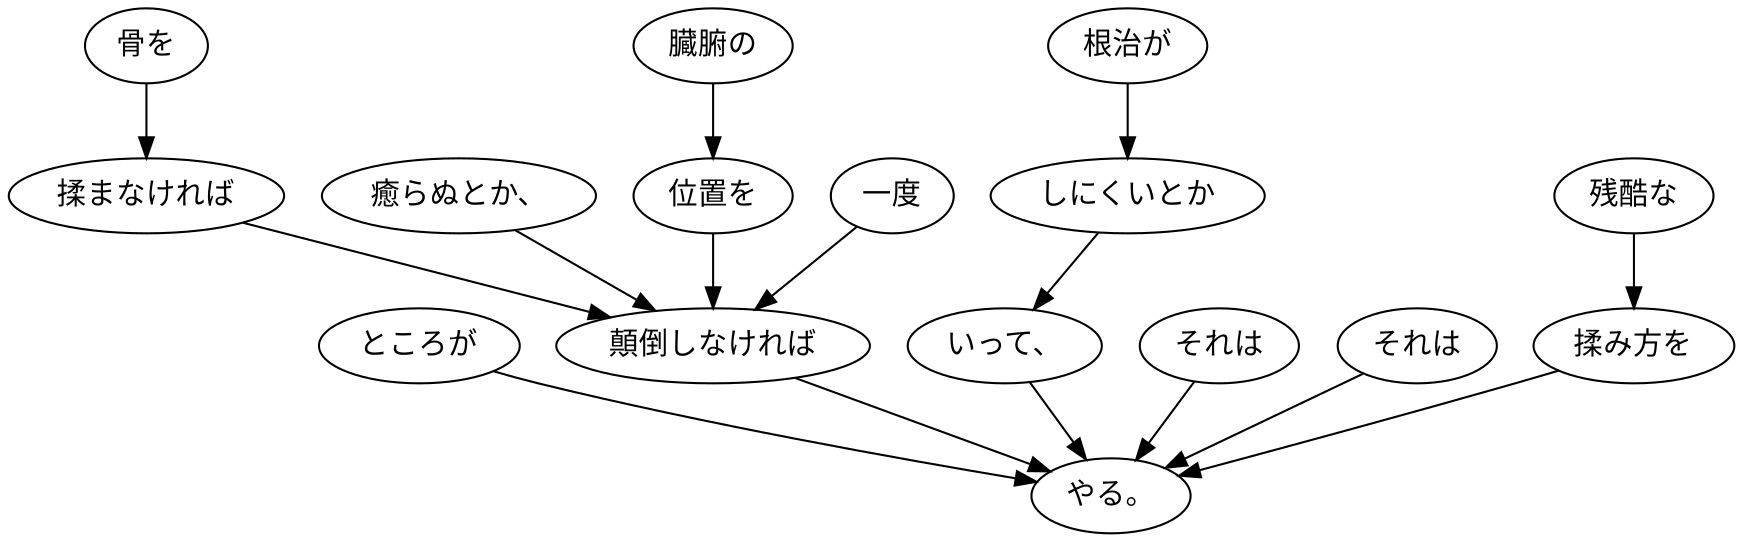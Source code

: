 digraph graph516 {
	node0 [label="ところが"];
	node1 [label="骨を"];
	node2 [label="揉まなければ"];
	node3 [label="癒らぬとか、"];
	node4 [label="臓腑の"];
	node5 [label="位置を"];
	node6 [label="一度"];
	node7 [label="顛倒しなければ"];
	node8 [label="根治が"];
	node9 [label="しにくいとか"];
	node10 [label="いって、"];
	node11 [label="それは"];
	node12 [label="それは"];
	node13 [label="残酷な"];
	node14 [label="揉み方を"];
	node15 [label="やる。"];
	node0 -> node15;
	node1 -> node2;
	node2 -> node7;
	node3 -> node7;
	node4 -> node5;
	node5 -> node7;
	node6 -> node7;
	node7 -> node15;
	node8 -> node9;
	node9 -> node10;
	node10 -> node15;
	node11 -> node15;
	node12 -> node15;
	node13 -> node14;
	node14 -> node15;
}
